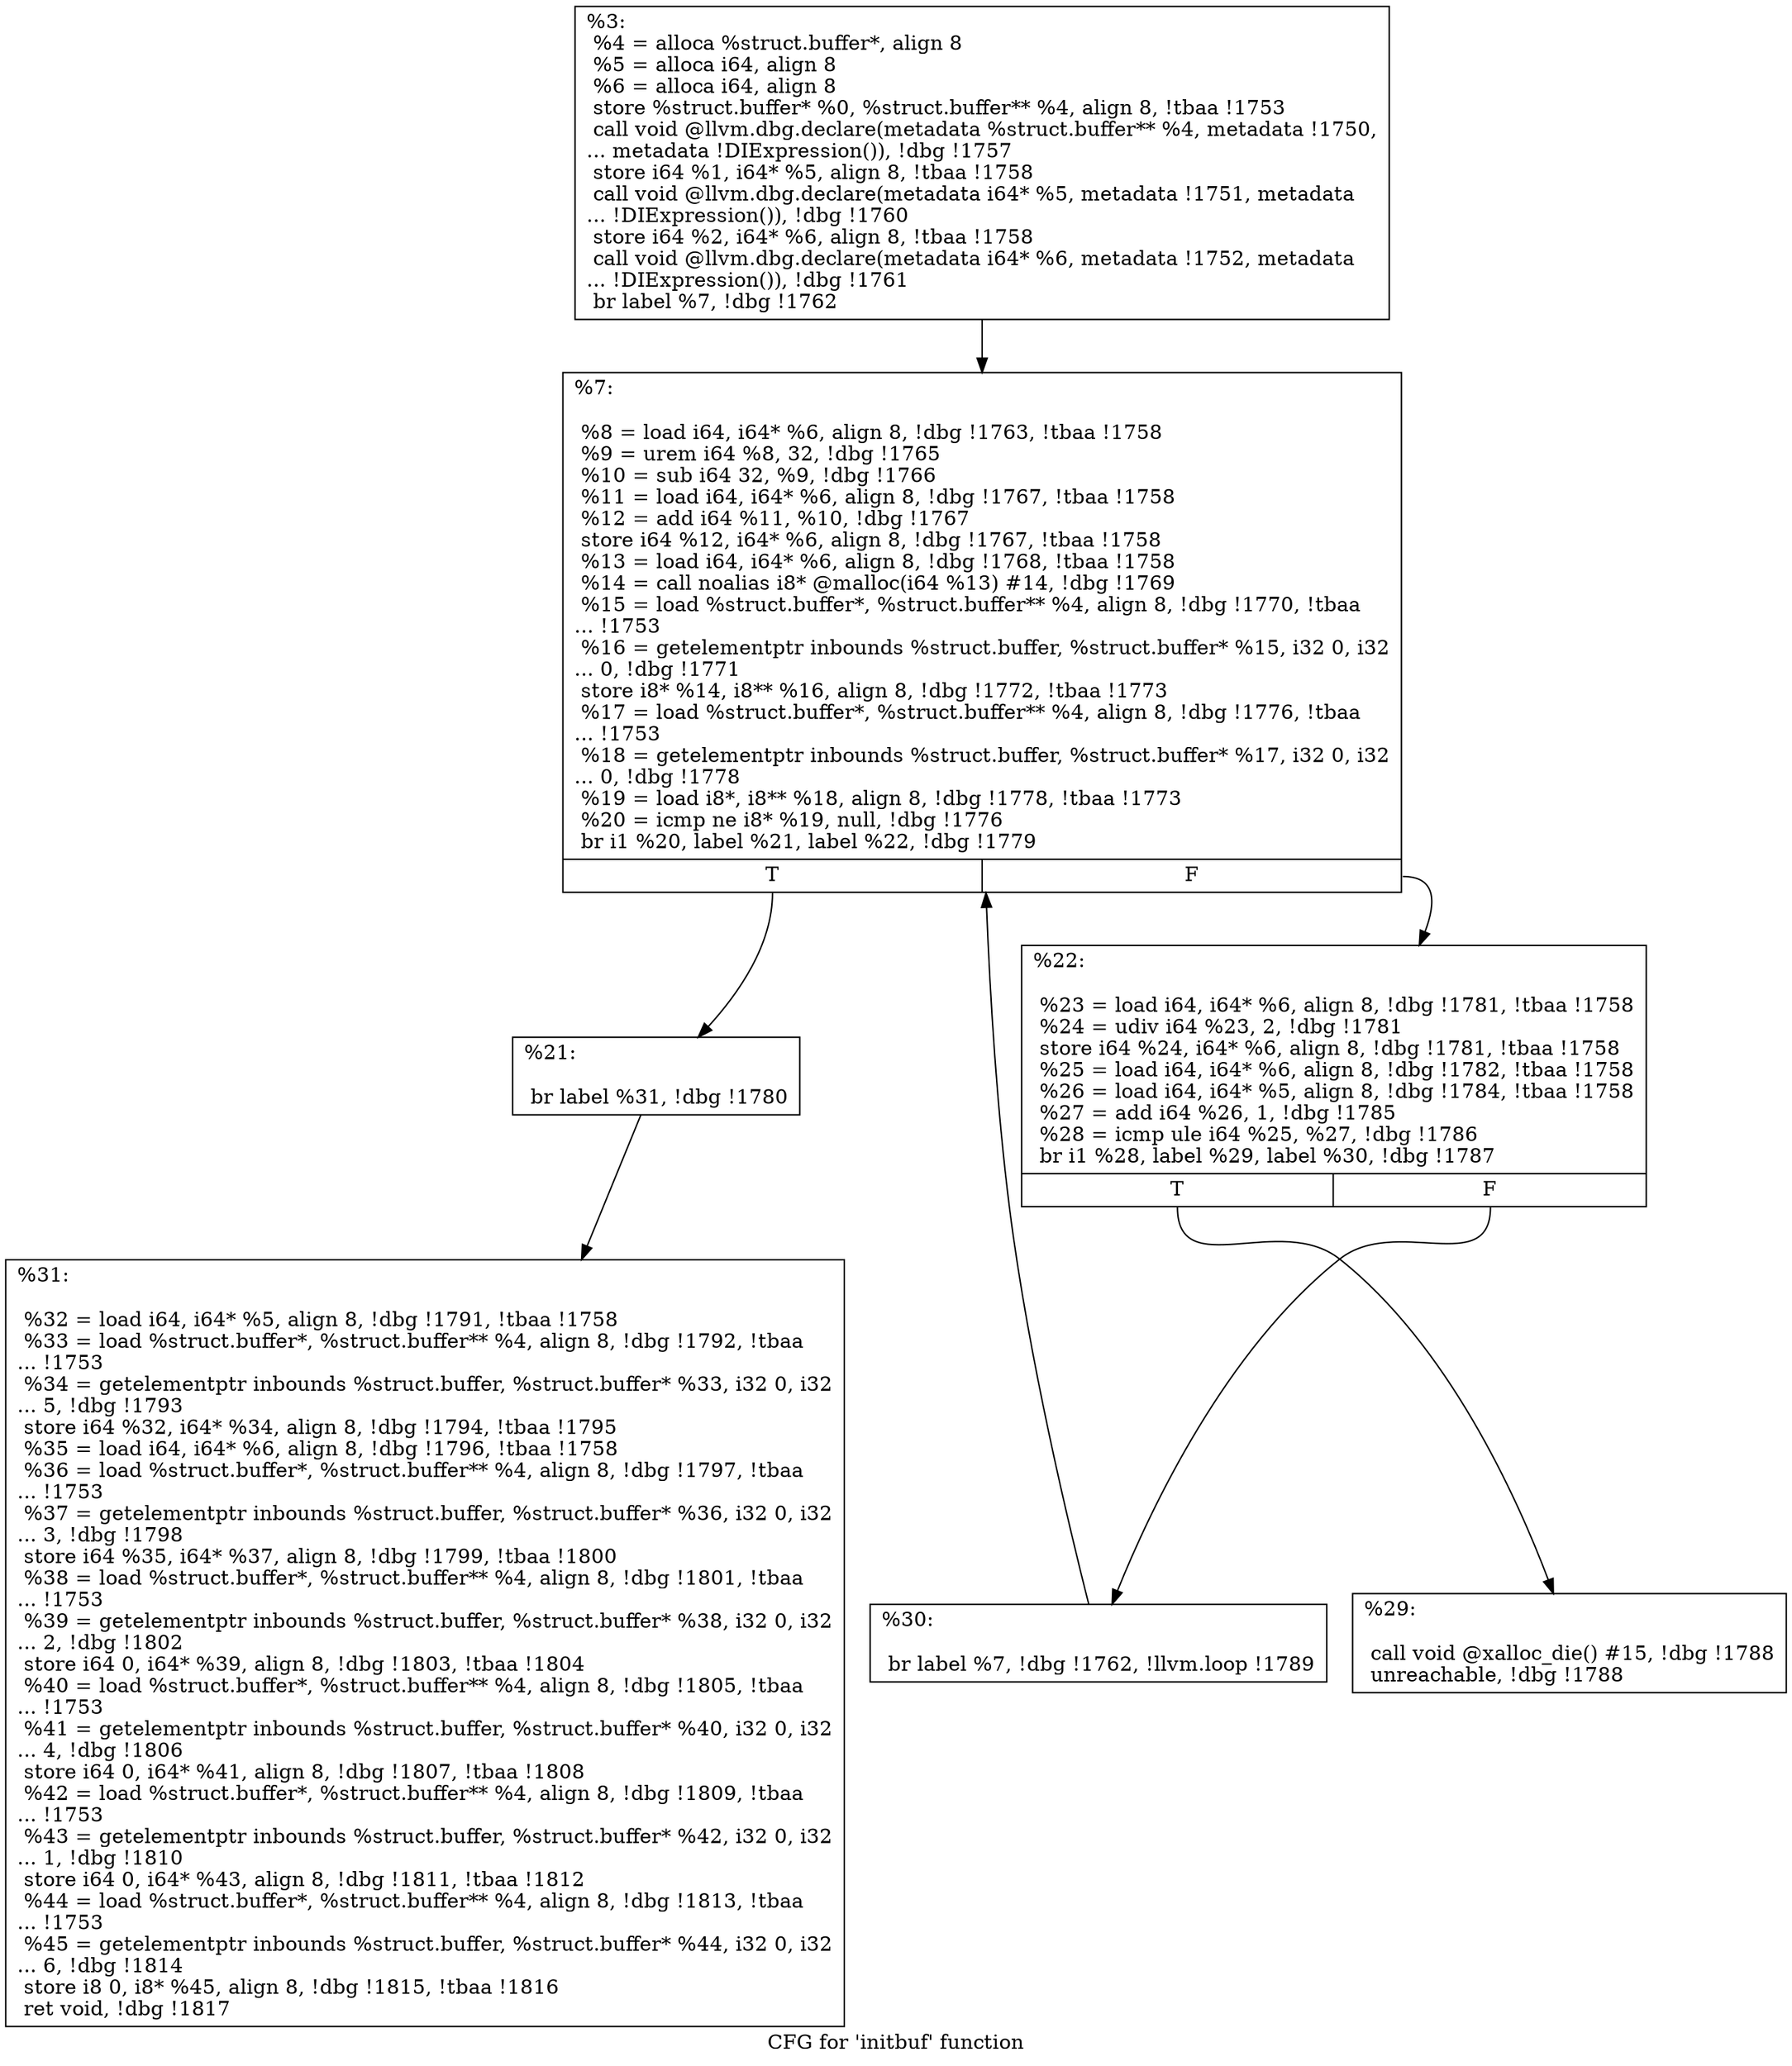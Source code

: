 digraph "CFG for 'initbuf' function" {
	label="CFG for 'initbuf' function";

	Node0x1ef6690 [shape=record,label="{%3:\l  %4 = alloca %struct.buffer*, align 8\l  %5 = alloca i64, align 8\l  %6 = alloca i64, align 8\l  store %struct.buffer* %0, %struct.buffer** %4, align 8, !tbaa !1753\l  call void @llvm.dbg.declare(metadata %struct.buffer** %4, metadata !1750,\l... metadata !DIExpression()), !dbg !1757\l  store i64 %1, i64* %5, align 8, !tbaa !1758\l  call void @llvm.dbg.declare(metadata i64* %5, metadata !1751, metadata\l... !DIExpression()), !dbg !1760\l  store i64 %2, i64* %6, align 8, !tbaa !1758\l  call void @llvm.dbg.declare(metadata i64* %6, metadata !1752, metadata\l... !DIExpression()), !dbg !1761\l  br label %7, !dbg !1762\l}"];
	Node0x1ef6690 -> Node0x1ef67a0;
	Node0x1ef67a0 [shape=record,label="{%7:\l\l  %8 = load i64, i64* %6, align 8, !dbg !1763, !tbaa !1758\l  %9 = urem i64 %8, 32, !dbg !1765\l  %10 = sub i64 32, %9, !dbg !1766\l  %11 = load i64, i64* %6, align 8, !dbg !1767, !tbaa !1758\l  %12 = add i64 %11, %10, !dbg !1767\l  store i64 %12, i64* %6, align 8, !dbg !1767, !tbaa !1758\l  %13 = load i64, i64* %6, align 8, !dbg !1768, !tbaa !1758\l  %14 = call noalias i8* @malloc(i64 %13) #14, !dbg !1769\l  %15 = load %struct.buffer*, %struct.buffer** %4, align 8, !dbg !1770, !tbaa\l... !1753\l  %16 = getelementptr inbounds %struct.buffer, %struct.buffer* %15, i32 0, i32\l... 0, !dbg !1771\l  store i8* %14, i8** %16, align 8, !dbg !1772, !tbaa !1773\l  %17 = load %struct.buffer*, %struct.buffer** %4, align 8, !dbg !1776, !tbaa\l... !1753\l  %18 = getelementptr inbounds %struct.buffer, %struct.buffer* %17, i32 0, i32\l... 0, !dbg !1778\l  %19 = load i8*, i8** %18, align 8, !dbg !1778, !tbaa !1773\l  %20 = icmp ne i8* %19, null, !dbg !1776\l  br i1 %20, label %21, label %22, !dbg !1779\l|{<s0>T|<s1>F}}"];
	Node0x1ef67a0:s0 -> Node0x1ef67f0;
	Node0x1ef67a0:s1 -> Node0x1ef6840;
	Node0x1ef67f0 [shape=record,label="{%21:\l\l  br label %31, !dbg !1780\l}"];
	Node0x1ef67f0 -> Node0x1ef6930;
	Node0x1ef6840 [shape=record,label="{%22:\l\l  %23 = load i64, i64* %6, align 8, !dbg !1781, !tbaa !1758\l  %24 = udiv i64 %23, 2, !dbg !1781\l  store i64 %24, i64* %6, align 8, !dbg !1781, !tbaa !1758\l  %25 = load i64, i64* %6, align 8, !dbg !1782, !tbaa !1758\l  %26 = load i64, i64* %5, align 8, !dbg !1784, !tbaa !1758\l  %27 = add i64 %26, 1, !dbg !1785\l  %28 = icmp ule i64 %25, %27, !dbg !1786\l  br i1 %28, label %29, label %30, !dbg !1787\l|{<s0>T|<s1>F}}"];
	Node0x1ef6840:s0 -> Node0x1ef6890;
	Node0x1ef6840:s1 -> Node0x1ef68e0;
	Node0x1ef6890 [shape=record,label="{%29:\l\l  call void @xalloc_die() #15, !dbg !1788\l  unreachable, !dbg !1788\l}"];
	Node0x1ef68e0 [shape=record,label="{%30:\l\l  br label %7, !dbg !1762, !llvm.loop !1789\l}"];
	Node0x1ef68e0 -> Node0x1ef67a0;
	Node0x1ef6930 [shape=record,label="{%31:\l\l  %32 = load i64, i64* %5, align 8, !dbg !1791, !tbaa !1758\l  %33 = load %struct.buffer*, %struct.buffer** %4, align 8, !dbg !1792, !tbaa\l... !1753\l  %34 = getelementptr inbounds %struct.buffer, %struct.buffer* %33, i32 0, i32\l... 5, !dbg !1793\l  store i64 %32, i64* %34, align 8, !dbg !1794, !tbaa !1795\l  %35 = load i64, i64* %6, align 8, !dbg !1796, !tbaa !1758\l  %36 = load %struct.buffer*, %struct.buffer** %4, align 8, !dbg !1797, !tbaa\l... !1753\l  %37 = getelementptr inbounds %struct.buffer, %struct.buffer* %36, i32 0, i32\l... 3, !dbg !1798\l  store i64 %35, i64* %37, align 8, !dbg !1799, !tbaa !1800\l  %38 = load %struct.buffer*, %struct.buffer** %4, align 8, !dbg !1801, !tbaa\l... !1753\l  %39 = getelementptr inbounds %struct.buffer, %struct.buffer* %38, i32 0, i32\l... 2, !dbg !1802\l  store i64 0, i64* %39, align 8, !dbg !1803, !tbaa !1804\l  %40 = load %struct.buffer*, %struct.buffer** %4, align 8, !dbg !1805, !tbaa\l... !1753\l  %41 = getelementptr inbounds %struct.buffer, %struct.buffer* %40, i32 0, i32\l... 4, !dbg !1806\l  store i64 0, i64* %41, align 8, !dbg !1807, !tbaa !1808\l  %42 = load %struct.buffer*, %struct.buffer** %4, align 8, !dbg !1809, !tbaa\l... !1753\l  %43 = getelementptr inbounds %struct.buffer, %struct.buffer* %42, i32 0, i32\l... 1, !dbg !1810\l  store i64 0, i64* %43, align 8, !dbg !1811, !tbaa !1812\l  %44 = load %struct.buffer*, %struct.buffer** %4, align 8, !dbg !1813, !tbaa\l... !1753\l  %45 = getelementptr inbounds %struct.buffer, %struct.buffer* %44, i32 0, i32\l... 6, !dbg !1814\l  store i8 0, i8* %45, align 8, !dbg !1815, !tbaa !1816\l  ret void, !dbg !1817\l}"];
}
